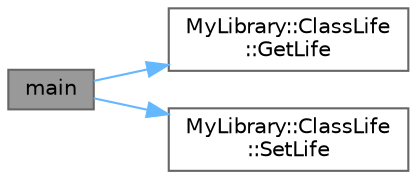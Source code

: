 digraph "main"
{
 // LATEX_PDF_SIZE
  bgcolor="transparent";
  edge [fontname=Helvetica,fontsize=10,labelfontname=Helvetica,labelfontsize=10];
  node [fontname=Helvetica,fontsize=10,shape=box,height=0.2,width=0.4];
  rankdir="LR";
  Node1 [id="Node000001",label="main",height=0.2,width=0.4,color="gray40", fillcolor="grey60", style="filled", fontcolor="black",tooltip=" "];
  Node1 -> Node2 [id="edge1_Node000001_Node000002",color="steelblue1",style="solid",tooltip=" "];
  Node2 [id="Node000002",label="MyLibrary::ClassLife\l::GetLife",height=0.2,width=0.4,color="grey40", fillcolor="white", style="filled",URL="$class_my_library_1_1_class_life.html#ab81685ae5be46d19aeee54b9656fba92",tooltip=" "];
  Node1 -> Node3 [id="edge2_Node000001_Node000003",color="steelblue1",style="solid",tooltip=" "];
  Node3 [id="Node000003",label="MyLibrary::ClassLife\l::SetLife",height=0.2,width=0.4,color="grey40", fillcolor="white", style="filled",URL="$class_my_library_1_1_class_life.html#aaf9be3d92d02e0029daa7d9edd788694",tooltip=" "];
}
